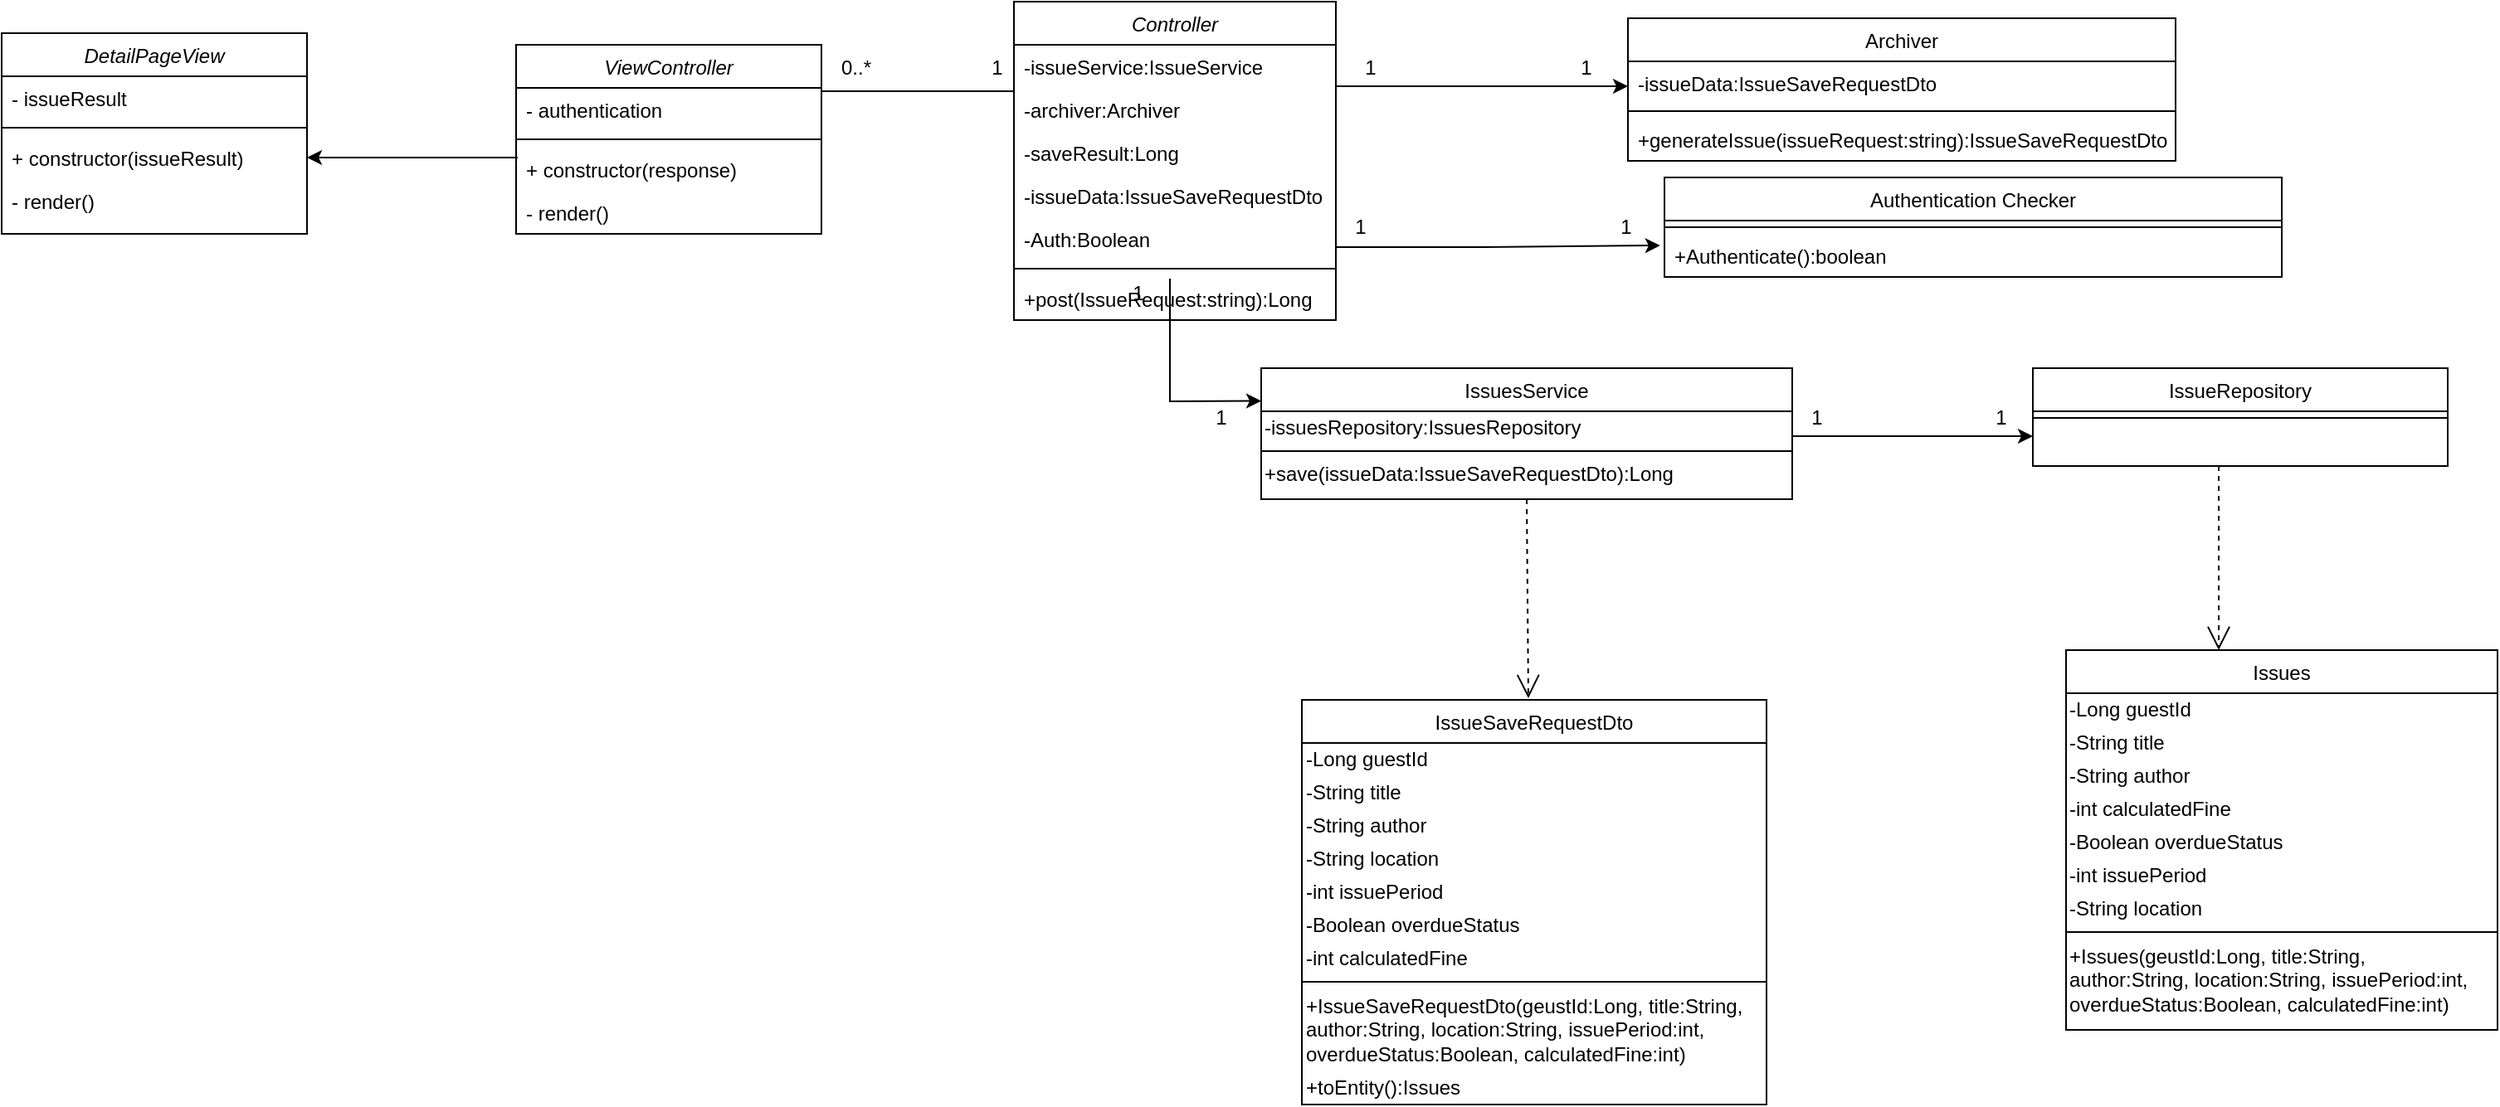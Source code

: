<?xml version="1.0" encoding="UTF-8"?>
<mxfile version="14.6.12" type="google">
  <diagram id="C5RBs43oDa-KdzZeNtuy" name="Page-1">
    <mxGraphModel dx="1527" dy="783" grid="1" gridSize="10" guides="1" tooltips="1" connect="1" arrows="1" fold="1" page="1" pageScale="1" pageWidth="827" pageHeight="1169" math="0" shadow="0">
      <root>
        <mxCell id="WIyWlLk6GJQsqaUBKTNV-0" />
        <mxCell id="WIyWlLk6GJQsqaUBKTNV-1" parent="WIyWlLk6GJQsqaUBKTNV-0" />
        <mxCell id="AxuUmQSzNAAfO9ZT8dnw-0" value="Archiver" style="swimlane;fontStyle=0;align=center;verticalAlign=top;childLayout=stackLayout;horizontal=1;startSize=26;horizontalStack=0;resizeParent=1;resizeLast=0;collapsible=1;marginBottom=0;rounded=0;shadow=0;strokeWidth=1;" parent="WIyWlLk6GJQsqaUBKTNV-1" vertex="1">
          <mxGeometry x="670" y="130" width="330" height="86" as="geometry">
            <mxRectangle x="550" y="140" width="160" height="26" as="alternateBounds" />
          </mxGeometry>
        </mxCell>
        <mxCell id="nDaeXKyStTspTRKtAWX4-8" value="-issueData:IssueSaveRequestDto" style="text;align=left;verticalAlign=top;spacingLeft=4;spacingRight=4;overflow=hidden;rotatable=0;points=[[0,0.5],[1,0.5]];portConstraint=eastwest;" parent="AxuUmQSzNAAfO9ZT8dnw-0" vertex="1">
          <mxGeometry y="26" width="330" height="26" as="geometry" />
        </mxCell>
        <mxCell id="AxuUmQSzNAAfO9ZT8dnw-1" value="" style="line;html=1;strokeWidth=1;align=left;verticalAlign=middle;spacingTop=-1;spacingLeft=3;spacingRight=3;rotatable=0;labelPosition=right;points=[];portConstraint=eastwest;" parent="AxuUmQSzNAAfO9ZT8dnw-0" vertex="1">
          <mxGeometry y="52" width="330" height="8" as="geometry" />
        </mxCell>
        <mxCell id="AxuUmQSzNAAfO9ZT8dnw-2" value="+generateIssue(issueRequest:string):IssueSaveRequestDto" style="text;align=left;verticalAlign=top;spacingLeft=4;spacingRight=4;overflow=hidden;rotatable=0;points=[[0,0.5],[1,0.5]];portConstraint=eastwest;" parent="AxuUmQSzNAAfO9ZT8dnw-0" vertex="1">
          <mxGeometry y="60" width="330" height="26" as="geometry" />
        </mxCell>
        <mxCell id="AxuUmQSzNAAfO9ZT8dnw-3" value="Controller" style="swimlane;fontStyle=2;align=center;verticalAlign=top;childLayout=stackLayout;horizontal=1;startSize=26;horizontalStack=0;resizeParent=1;resizeLast=0;collapsible=1;marginBottom=0;rounded=0;shadow=0;strokeWidth=1;" parent="WIyWlLk6GJQsqaUBKTNV-1" vertex="1">
          <mxGeometry x="300" y="120" width="194" height="192" as="geometry">
            <mxRectangle x="230" y="140" width="160" height="26" as="alternateBounds" />
          </mxGeometry>
        </mxCell>
        <mxCell id="JN8oMZw2X821u11_V-vm-0" value="-issueService:IssueService" style="text;align=left;verticalAlign=top;spacingLeft=4;spacingRight=4;overflow=hidden;rotatable=0;points=[[0,0.5],[1,0.5]];portConstraint=eastwest;" parent="AxuUmQSzNAAfO9ZT8dnw-3" vertex="1">
          <mxGeometry y="26" width="194" height="26" as="geometry" />
        </mxCell>
        <mxCell id="JN8oMZw2X821u11_V-vm-7" value="-archiver:Archiver&#xa;" style="text;align=left;verticalAlign=top;spacingLeft=4;spacingRight=4;overflow=hidden;rotatable=0;points=[[0,0.5],[1,0.5]];portConstraint=eastwest;" parent="AxuUmQSzNAAfO9ZT8dnw-3" vertex="1">
          <mxGeometry y="52" width="194" height="26" as="geometry" />
        </mxCell>
        <mxCell id="AxuUmQSzNAAfO9ZT8dnw-4" value="-saveResult:Long&#xa;" style="text;align=left;verticalAlign=top;spacingLeft=4;spacingRight=4;overflow=hidden;rotatable=0;points=[[0,0.5],[1,0.5]];portConstraint=eastwest;" parent="AxuUmQSzNAAfO9ZT8dnw-3" vertex="1">
          <mxGeometry y="78" width="194" height="26" as="geometry" />
        </mxCell>
        <mxCell id="AxuUmQSzNAAfO9ZT8dnw-5" value="-issueData:IssueSaveRequestDto" style="text;align=left;verticalAlign=top;spacingLeft=4;spacingRight=4;overflow=hidden;rotatable=0;points=[[0,0.5],[1,0.5]];portConstraint=eastwest;" parent="AxuUmQSzNAAfO9ZT8dnw-3" vertex="1">
          <mxGeometry y="104" width="194" height="26" as="geometry" />
        </mxCell>
        <mxCell id="hi3OFXsmv51m6sysRSgq-6" value="-Auth:Boolean&#xa;" style="text;align=left;verticalAlign=top;spacingLeft=4;spacingRight=4;overflow=hidden;rotatable=0;points=[[0,0.5],[1,0.5]];portConstraint=eastwest;" vertex="1" parent="AxuUmQSzNAAfO9ZT8dnw-3">
          <mxGeometry y="130" width="194" height="26" as="geometry" />
        </mxCell>
        <mxCell id="AxuUmQSzNAAfO9ZT8dnw-6" value="" style="line;html=1;strokeWidth=1;align=left;verticalAlign=middle;spacingTop=-1;spacingLeft=3;spacingRight=3;rotatable=0;labelPosition=right;points=[];portConstraint=eastwest;" parent="AxuUmQSzNAAfO9ZT8dnw-3" vertex="1">
          <mxGeometry y="156" width="194" height="10" as="geometry" />
        </mxCell>
        <mxCell id="AxuUmQSzNAAfO9ZT8dnw-7" value="+post(IssueRequest:string):Long" style="text;align=left;verticalAlign=top;spacingLeft=4;spacingRight=4;overflow=hidden;rotatable=0;points=[[0,0.5],[1,0.5]];portConstraint=eastwest;" parent="AxuUmQSzNAAfO9ZT8dnw-3" vertex="1">
          <mxGeometry y="166" width="194" height="26" as="geometry" />
        </mxCell>
        <mxCell id="AxuUmQSzNAAfO9ZT8dnw-8" value="" style="endArrow=classic;html=1;exitX=0.5;exitY=1;exitDx=0;exitDy=0;rounded=0;" parent="WIyWlLk6GJQsqaUBKTNV-1" edge="1">
          <mxGeometry width="50" height="50" relative="1" as="geometry">
            <mxPoint x="494" y="171" as="sourcePoint" />
            <mxPoint x="670" y="171" as="targetPoint" />
            <Array as="points">
              <mxPoint x="610" y="171" />
            </Array>
          </mxGeometry>
        </mxCell>
        <mxCell id="JN8oMZw2X821u11_V-vm-47" value="IssueRepository" style="swimlane;fontStyle=0;align=center;verticalAlign=top;childLayout=stackLayout;horizontal=1;startSize=26;horizontalStack=0;resizeParent=1;resizeLast=0;collapsible=1;marginBottom=0;rounded=0;shadow=0;strokeWidth=1;" parent="WIyWlLk6GJQsqaUBKTNV-1" vertex="1">
          <mxGeometry x="914" y="341" width="250" height="59" as="geometry">
            <mxRectangle x="340" y="380" width="170" height="26" as="alternateBounds" />
          </mxGeometry>
        </mxCell>
        <mxCell id="JN8oMZw2X821u11_V-vm-48" value="" style="line;html=1;strokeWidth=1;align=left;verticalAlign=middle;spacingTop=-1;spacingLeft=3;spacingRight=3;rotatable=0;labelPosition=right;points=[];portConstraint=eastwest;" parent="JN8oMZw2X821u11_V-vm-47" vertex="1">
          <mxGeometry y="26" width="250" height="8" as="geometry" />
        </mxCell>
        <mxCell id="JN8oMZw2X821u11_V-vm-52" value="" style="endArrow=classic;html=1;exitX=0.5;exitY=1;exitDx=0;exitDy=0;rounded=0;entryX=0;entryY=0.25;entryDx=0;entryDy=0;" parent="WIyWlLk6GJQsqaUBKTNV-1" target="JN8oMZw2X821u11_V-vm-53" edge="1">
          <mxGeometry width="50" height="50" relative="1" as="geometry">
            <mxPoint x="394" y="287" as="sourcePoint" />
            <mxPoint x="519" y="500" as="targetPoint" />
            <Array as="points">
              <mxPoint x="394" y="361" />
            </Array>
          </mxGeometry>
        </mxCell>
        <mxCell id="JN8oMZw2X821u11_V-vm-53" value="IssuesService" style="swimlane;fontStyle=0;align=center;verticalAlign=top;childLayout=stackLayout;horizontal=1;startSize=26;horizontalStack=0;resizeParent=1;resizeLast=0;collapsible=1;marginBottom=0;rounded=0;shadow=0;strokeWidth=1;" parent="WIyWlLk6GJQsqaUBKTNV-1" vertex="1">
          <mxGeometry x="449" y="341" width="320" height="79" as="geometry">
            <mxRectangle x="340" y="380" width="170" height="26" as="alternateBounds" />
          </mxGeometry>
        </mxCell>
        <mxCell id="JN8oMZw2X821u11_V-vm-54" value="-issuesRepository:IssuesRepository" style="text;html=1;align=left;verticalAlign=middle;resizable=0;points=[];autosize=1;strokeColor=none;" parent="JN8oMZw2X821u11_V-vm-53" vertex="1">
          <mxGeometry y="26" width="320" height="20" as="geometry" />
        </mxCell>
        <mxCell id="JN8oMZw2X821u11_V-vm-55" value="" style="line;html=1;strokeWidth=1;align=left;verticalAlign=middle;spacingTop=-1;spacingLeft=3;spacingRight=3;rotatable=0;labelPosition=right;points=[];portConstraint=eastwest;" parent="JN8oMZw2X821u11_V-vm-53" vertex="1">
          <mxGeometry y="46" width="320" height="8" as="geometry" />
        </mxCell>
        <mxCell id="JN8oMZw2X821u11_V-vm-56" value="+save(issueData:IssueSaveRequestDto):Long" style="text;html=1;align=left;verticalAlign=middle;resizable=0;points=[];autosize=1;strokeColor=none;" parent="JN8oMZw2X821u11_V-vm-53" vertex="1">
          <mxGeometry y="54" width="320" height="20" as="geometry" />
        </mxCell>
        <mxCell id="JN8oMZw2X821u11_V-vm-59" value="Issues" style="swimlane;fontStyle=0;align=center;verticalAlign=top;childLayout=stackLayout;horizontal=1;startSize=26;horizontalStack=0;resizeParent=1;resizeLast=0;collapsible=1;marginBottom=0;rounded=0;shadow=0;strokeWidth=1;" parent="WIyWlLk6GJQsqaUBKTNV-1" vertex="1">
          <mxGeometry x="934" y="511" width="260" height="229" as="geometry">
            <mxRectangle x="340" y="380" width="170" height="26" as="alternateBounds" />
          </mxGeometry>
        </mxCell>
        <mxCell id="nDaeXKyStTspTRKtAWX4-1" value="-Long guestId" style="text;html=1;align=left;verticalAlign=middle;resizable=0;points=[];autosize=1;strokeColor=none;" parent="JN8oMZw2X821u11_V-vm-59" vertex="1">
          <mxGeometry y="26" width="260" height="20" as="geometry" />
        </mxCell>
        <mxCell id="nDaeXKyStTspTRKtAWX4-2" value="-String title&lt;span style=&quot;color: rgba(0 , 0 , 0 , 0) ; font-family: monospace ; font-size: 0px&quot;&gt;%3CmxGraphModel%3E%3Croot%3E%3CmxCell%20id%3D%220%22%2F%3E%3CmxCell%20id%3D%221%22%20parent%3D%220%22%2F%3E%3CmxCell%20id%3D%222%22%20value%3D%22%2B%22%20style%3D%22text%3Bhtml%3D1%3Balign%3Dleft%3BverticalAlign%3Dmiddle%3Bresizable%3D0%3Bpoints%3D%5B%5D%3Bautosize%3D1%3BstrokeColor%3Dnone%3B%22%20vertex%3D%221%22%20parent%3D%221%22%3E%3CmxGeometry%20x%3D%22730%22%20y%3D%22296%22%20width%3D%22180%22%20height%3D%2220%22%20as%3D%22geometry%22%2F%3E%3C%2FmxCell%3E%3C%2Froot%3E%3C%2FmxGraphModel%3E&lt;/span&gt;" style="text;html=1;align=left;verticalAlign=middle;resizable=0;points=[];autosize=1;strokeColor=none;" parent="JN8oMZw2X821u11_V-vm-59" vertex="1">
          <mxGeometry y="46" width="260" height="20" as="geometry" />
        </mxCell>
        <mxCell id="nDaeXKyStTspTRKtAWX4-3" value="-String author&lt;span style=&quot;color: rgba(0 , 0 , 0 , 0) ; font-family: monospace ; font-size: 0px&quot;&gt;%3CmxGraphModel%3E%3Croot%3E%3CmxCell%20id%3D%220%22%2F%3E%3CmxCell%20id%3D%221%22%20parent%3D%220%22%2F%3E%3CmxCell%20id%3D%222%22%20value%3D%22%2B%22%20style%3D%22text%3Bhtml%3D1%3Balign%3Dleft%3BverticalAlign%3Dmiddle%3Bresizable%3D0%3Bpoints%3D%5B%5D%3Bautosize%3D1%3BstrokeColor%3Dnone%3B%22%20vertex%3D%221%22%20parent%3D%221%22%3E%3CmxGeometry%20x%3D%22730%22%20y%3D%22296%22%20width%3D%22180%22%20height%3D%2220%22%20as%3D%22geometry%22%2F%3E%3C%2FmxCell%3E%3C%2Froot%3E%3C%2FmxGraphModel%3E&lt;/span&gt;" style="text;html=1;align=left;verticalAlign=middle;resizable=0;points=[];autosize=1;strokeColor=none;" parent="JN8oMZw2X821u11_V-vm-59" vertex="1">
          <mxGeometry y="66" width="260" height="20" as="geometry" />
        </mxCell>
        <mxCell id="nDaeXKyStTspTRKtAWX4-7" value="-int calculatedFine&lt;span style=&quot;color: rgba(0 , 0 , 0 , 0) ; font-family: monospace ; font-size: 0px&quot;&gt;3CmxGraphModel%3E%3Croot%3E%3CmxCell%20id%3D%220%22%2F%3E%3CmxCell%20id%3D%221%22%20parent%3D%220%22%2F%3E%3CmxCell%20id%3D%222%22%20value%3D%22%2B%22%20style%3D%22text%3Bhtml%3D1%3Balign%3Dleft%3BverticalAlign%3Dmiddle%3Bresizable%3D0%3Bpoints%3D%5B%5D%3Bautosize%3D1%3BstrokeColor%3Dnone%3B%22%20vertex%3D%221%22%20parent%3D%221%22%3E%3CmxGeometry%20x%3D%22730%22%20y%3D%22296%22%20width%3D%22180%22%20height%3D%2220%22%20as%3D%22geometry%22%2F%3E%3C%2FmxCell%3E%3C%2Froot%3E%3C%2FmxGraphModel%3E&lt;/span&gt;" style="text;html=1;align=left;verticalAlign=middle;resizable=0;points=[];autosize=1;strokeColor=none;" parent="JN8oMZw2X821u11_V-vm-59" vertex="1">
          <mxGeometry y="86" width="260" height="20" as="geometry" />
        </mxCell>
        <mxCell id="nDaeXKyStTspTRKtAWX4-6" value="-Boolean overdueStatus&lt;span style=&quot;color: rgba(0 , 0 , 0 , 0) ; font-family: monospace ; font-size: 0px&quot;&gt;%3CmxGraphModel%3E%3Croot%3E%3CmxCell%20id%3D%220%22%2F%3E%3CmxCell%20id%3D%221%22%20parent%3D%220%22%2F%3E%3CmxCell%20id%3D%222%22%20value%3D%22%2B%22%20style%3D%22text%3Bhtml%3D1%3Balign%3Dleft%3BverticalAlign%3Dmiddle%3Bresizable%3D0%3Bpoints%3D%5B%5D%3Bautosize%3D1%3BstrokeColor%3Dnone%3B%22%20vertex%3D%221%22%20parent%3D%221%22%3E%3CmxGeometry%20x%3D%22730%22%20y%3D%22296%22%20width%3D%22180%22%20height%3D%2220%22%20as%3D%22geometry%22%2F%3E%3C%2FmxCell%3E%3C%2Froot%3E%3C%2FmxGraphModel%3E&lt;/span&gt;" style="text;html=1;align=left;verticalAlign=middle;resizable=0;points=[];autosize=1;strokeColor=none;" parent="JN8oMZw2X821u11_V-vm-59" vertex="1">
          <mxGeometry y="106" width="260" height="20" as="geometry" />
        </mxCell>
        <mxCell id="nDaeXKyStTspTRKtAWX4-5" value="-int issuePeriod&lt;span style=&quot;color: rgba(0 , 0 , 0 , 0) ; font-family: monospace ; font-size: 0px&quot;&gt;mxGraphModel%3E%3Croot%3E%3CmxCell%20id%3D%220%22%2F%3E%3CmxCell%20id%3D%221%22%20parent%3D%220%22%2F%3E%3CmxCell%20id%3D%222%22%20value%3D%22%2B%22%20style%3D%22text%3Bhtml%3D1%3Balign%3Dleft%3BverticalAlign%3Dmiddle%3Bresizable%3D0%3Bpoints%3D%5B%5D%3Bautosize%3D1%3BstrokeColor%3Dnone%3B%22%20vertex%3D%221%22%20parent%3D%221%22%3E%3CmxGeometry%20x%3D%22730%22%20y%3D%22296%22%20width%3D%22180%22%20height%3D%2220%22%20as%3D%22geometry%22%2F%3E%3C%2FmxCell%3E%3C%2Froot%3E%3C%2FmxGraphModel&lt;/span&gt;" style="text;html=1;align=left;verticalAlign=middle;resizable=0;points=[];autosize=1;strokeColor=none;" parent="JN8oMZw2X821u11_V-vm-59" vertex="1">
          <mxGeometry y="126" width="260" height="20" as="geometry" />
        </mxCell>
        <mxCell id="nDaeXKyStTspTRKtAWX4-4" value="-String location&lt;span style=&quot;color: rgba(0 , 0 , 0 , 0) ; font-family: monospace ; font-size: 0px&quot;&gt;%3E%3Croot%3E%3CmxCell%20id%3D%220%22%2F%3E%3CmxCell%20id%3D%221%22%20parent%3D%220%22%2F%3E%3CmxCell%20id%3D%222%22%20value%3D%22%2B%22%20style%3D%22text%3Bhtml%3D1%3Balign%3Dleft%3BverticalAlign%3Dmiddle%3Bresizable%3D0%3Bpoints%3D%5B%5D%3Bautosize%3D1%3BstrokeColor%3Dnone%3B%22%20vertex%3D%221%22%20parent%3D%221%22%3E%3CmxGeometry%20x%3D%22730%22%20y%3D%22296%22%20width%3D%22180%22%20height%3D%2220%22%20as%3D%22geometry%22%2F%3E%3C%2FmxCell%3E%3C%2Froot%3E%3C%2FmxGraphModel&lt;/span&gt;" style="text;html=1;align=left;verticalAlign=middle;resizable=0;points=[];autosize=1;strokeColor=none;" parent="JN8oMZw2X821u11_V-vm-59" vertex="1">
          <mxGeometry y="146" width="260" height="20" as="geometry" />
        </mxCell>
        <mxCell id="JN8oMZw2X821u11_V-vm-69" value="" style="line;html=1;strokeWidth=1;align=left;verticalAlign=middle;spacingTop=-1;spacingLeft=3;spacingRight=3;rotatable=0;labelPosition=right;points=[];portConstraint=eastwest;" parent="JN8oMZw2X821u11_V-vm-59" vertex="1">
          <mxGeometry y="166" width="260" height="8" as="geometry" />
        </mxCell>
        <mxCell id="JN8oMZw2X821u11_V-vm-70" value="+Issues(geustId:Long, title:String,&lt;br&gt;author:String, location:String, issuePeriod:int,&lt;br&gt;overdueStatus:Boolean, calculatedFine:int)" style="text;html=1;align=left;verticalAlign=middle;resizable=0;points=[];autosize=1;strokeColor=none;" parent="JN8oMZw2X821u11_V-vm-59" vertex="1">
          <mxGeometry y="174" width="260" height="50" as="geometry" />
        </mxCell>
        <mxCell id="JN8oMZw2X821u11_V-vm-71" value="IssueSaveRequestDto" style="swimlane;fontStyle=0;align=center;verticalAlign=top;childLayout=stackLayout;horizontal=1;startSize=26;horizontalStack=0;resizeParent=1;resizeLast=0;collapsible=1;marginBottom=0;rounded=0;shadow=0;strokeWidth=1;" parent="WIyWlLk6GJQsqaUBKTNV-1" vertex="1">
          <mxGeometry x="473.5" y="541" width="280" height="244" as="geometry">
            <mxRectangle x="340" y="380" width="170" height="26" as="alternateBounds" />
          </mxGeometry>
        </mxCell>
        <mxCell id="JN8oMZw2X821u11_V-vm-72" value="-Long guestId" style="text;html=1;align=left;verticalAlign=middle;resizable=0;points=[];autosize=1;strokeColor=none;" parent="JN8oMZw2X821u11_V-vm-71" vertex="1">
          <mxGeometry y="26" width="280" height="20" as="geometry" />
        </mxCell>
        <mxCell id="JN8oMZw2X821u11_V-vm-73" value="-String title&lt;span style=&quot;color: rgba(0 , 0 , 0 , 0) ; font-family: monospace ; font-size: 0px&quot;&gt;%3CmxGraphModel%3E%3Croot%3E%3CmxCell%20id%3D%220%22%2F%3E%3CmxCell%20id%3D%221%22%20parent%3D%220%22%2F%3E%3CmxCell%20id%3D%222%22%20value%3D%22%2B%22%20style%3D%22text%3Bhtml%3D1%3Balign%3Dleft%3BverticalAlign%3Dmiddle%3Bresizable%3D0%3Bpoints%3D%5B%5D%3Bautosize%3D1%3BstrokeColor%3Dnone%3B%22%20vertex%3D%221%22%20parent%3D%221%22%3E%3CmxGeometry%20x%3D%22730%22%20y%3D%22296%22%20width%3D%22180%22%20height%3D%2220%22%20as%3D%22geometry%22%2F%3E%3C%2FmxCell%3E%3C%2Froot%3E%3C%2FmxGraphModel%3E&lt;/span&gt;" style="text;html=1;align=left;verticalAlign=middle;resizable=0;points=[];autosize=1;strokeColor=none;" parent="JN8oMZw2X821u11_V-vm-71" vertex="1">
          <mxGeometry y="46" width="280" height="20" as="geometry" />
        </mxCell>
        <mxCell id="JN8oMZw2X821u11_V-vm-74" value="-String author&lt;span style=&quot;color: rgba(0 , 0 , 0 , 0) ; font-family: monospace ; font-size: 0px&quot;&gt;%3CmxGraphModel%3E%3Croot%3E%3CmxCell%20id%3D%220%22%2F%3E%3CmxCell%20id%3D%221%22%20parent%3D%220%22%2F%3E%3CmxCell%20id%3D%222%22%20value%3D%22%2B%22%20style%3D%22text%3Bhtml%3D1%3Balign%3Dleft%3BverticalAlign%3Dmiddle%3Bresizable%3D0%3Bpoints%3D%5B%5D%3Bautosize%3D1%3BstrokeColor%3Dnone%3B%22%20vertex%3D%221%22%20parent%3D%221%22%3E%3CmxGeometry%20x%3D%22730%22%20y%3D%22296%22%20width%3D%22180%22%20height%3D%2220%22%20as%3D%22geometry%22%2F%3E%3C%2FmxCell%3E%3C%2Froot%3E%3C%2FmxGraphModel%3E&lt;/span&gt;" style="text;html=1;align=left;verticalAlign=middle;resizable=0;points=[];autosize=1;strokeColor=none;" parent="JN8oMZw2X821u11_V-vm-71" vertex="1">
          <mxGeometry y="66" width="280" height="20" as="geometry" />
        </mxCell>
        <mxCell id="JN8oMZw2X821u11_V-vm-77" value="-String location&lt;span style=&quot;color: rgba(0 , 0 , 0 , 0) ; font-family: monospace ; font-size: 0px&quot;&gt;%3E%3Croot%3E%3CmxCell%20id%3D%220%22%2F%3E%3CmxCell%20id%3D%221%22%20parent%3D%220%22%2F%3E%3CmxCell%20id%3D%222%22%20value%3D%22%2B%22%20style%3D%22text%3Bhtml%3D1%3Balign%3Dleft%3BverticalAlign%3Dmiddle%3Bresizable%3D0%3Bpoints%3D%5B%5D%3Bautosize%3D1%3BstrokeColor%3Dnone%3B%22%20vertex%3D%221%22%20parent%3D%221%22%3E%3CmxGeometry%20x%3D%22730%22%20y%3D%22296%22%20width%3D%22180%22%20height%3D%2220%22%20as%3D%22geometry%22%2F%3E%3C%2FmxCell%3E%3C%2Froot%3E%3C%2FmxGraphModel&lt;/span&gt;" style="text;html=1;align=left;verticalAlign=middle;resizable=0;points=[];autosize=1;strokeColor=none;" parent="JN8oMZw2X821u11_V-vm-71" vertex="1">
          <mxGeometry y="86" width="280" height="20" as="geometry" />
        </mxCell>
        <mxCell id="JN8oMZw2X821u11_V-vm-78" value="-int issuePeriod&lt;span style=&quot;color: rgba(0 , 0 , 0 , 0) ; font-family: monospace ; font-size: 0px&quot;&gt;mxGraphModel%3E%3Croot%3E%3CmxCell%20id%3D%220%22%2F%3E%3CmxCell%20id%3D%221%22%20parent%3D%220%22%2F%3E%3CmxCell%20id%3D%222%22%20value%3D%22%2B%22%20style%3D%22text%3Bhtml%3D1%3Balign%3Dleft%3BverticalAlign%3Dmiddle%3Bresizable%3D0%3Bpoints%3D%5B%5D%3Bautosize%3D1%3BstrokeColor%3Dnone%3B%22%20vertex%3D%221%22%20parent%3D%221%22%3E%3CmxGeometry%20x%3D%22730%22%20y%3D%22296%22%20width%3D%22180%22%20height%3D%2220%22%20as%3D%22geometry%22%2F%3E%3C%2FmxCell%3E%3C%2Froot%3E%3C%2FmxGraphModel&lt;/span&gt;" style="text;html=1;align=left;verticalAlign=middle;resizable=0;points=[];autosize=1;strokeColor=none;" parent="JN8oMZw2X821u11_V-vm-71" vertex="1">
          <mxGeometry y="106" width="280" height="20" as="geometry" />
        </mxCell>
        <mxCell id="JN8oMZw2X821u11_V-vm-75" value="-Boolean overdueStatus&lt;span style=&quot;color: rgba(0 , 0 , 0 , 0) ; font-family: monospace ; font-size: 0px&quot;&gt;%3CmxGraphModel%3E%3Croot%3E%3CmxCell%20id%3D%220%22%2F%3E%3CmxCell%20id%3D%221%22%20parent%3D%220%22%2F%3E%3CmxCell%20id%3D%222%22%20value%3D%22%2B%22%20style%3D%22text%3Bhtml%3D1%3Balign%3Dleft%3BverticalAlign%3Dmiddle%3Bresizable%3D0%3Bpoints%3D%5B%5D%3Bautosize%3D1%3BstrokeColor%3Dnone%3B%22%20vertex%3D%221%22%20parent%3D%221%22%3E%3CmxGeometry%20x%3D%22730%22%20y%3D%22296%22%20width%3D%22180%22%20height%3D%2220%22%20as%3D%22geometry%22%2F%3E%3C%2FmxCell%3E%3C%2Froot%3E%3C%2FmxGraphModel%3E&lt;/span&gt;" style="text;html=1;align=left;verticalAlign=middle;resizable=0;points=[];autosize=1;strokeColor=none;" parent="JN8oMZw2X821u11_V-vm-71" vertex="1">
          <mxGeometry y="126" width="280" height="20" as="geometry" />
        </mxCell>
        <mxCell id="JN8oMZw2X821u11_V-vm-79" value="-int calculatedFine&lt;span style=&quot;color: rgba(0 , 0 , 0 , 0) ; font-family: monospace ; font-size: 0px&quot;&gt;3CmxGraphModel%3E%3Croot%3E%3CmxCell%20id%3D%220%22%2F%3E%3CmxCell%20id%3D%221%22%20parent%3D%220%22%2F%3E%3CmxCell%20id%3D%222%22%20value%3D%22%2B%22%20style%3D%22text%3Bhtml%3D1%3Balign%3Dleft%3BverticalAlign%3Dmiddle%3Bresizable%3D0%3Bpoints%3D%5B%5D%3Bautosize%3D1%3BstrokeColor%3Dnone%3B%22%20vertex%3D%221%22%20parent%3D%221%22%3E%3CmxGeometry%20x%3D%22730%22%20y%3D%22296%22%20width%3D%22180%22%20height%3D%2220%22%20as%3D%22geometry%22%2F%3E%3C%2FmxCell%3E%3C%2Froot%3E%3C%2FmxGraphModel%3E&lt;/span&gt;" style="text;html=1;align=left;verticalAlign=middle;resizable=0;points=[];autosize=1;strokeColor=none;" parent="JN8oMZw2X821u11_V-vm-71" vertex="1">
          <mxGeometry y="146" width="280" height="20" as="geometry" />
        </mxCell>
        <mxCell id="JN8oMZw2X821u11_V-vm-81" value="" style="line;html=1;strokeWidth=1;align=left;verticalAlign=middle;spacingTop=-1;spacingLeft=3;spacingRight=3;rotatable=0;labelPosition=right;points=[];portConstraint=eastwest;" parent="JN8oMZw2X821u11_V-vm-71" vertex="1">
          <mxGeometry y="166" width="280" height="8" as="geometry" />
        </mxCell>
        <mxCell id="JN8oMZw2X821u11_V-vm-82" value="+IssueSaveRequestDto(geustId:Long, title:String,&lt;br&gt;author:String, location:String, issuePeriod:int,&lt;br&gt;overdueStatus:Boolean, calculatedFine:int)" style="text;html=1;align=left;verticalAlign=middle;resizable=0;points=[];autosize=1;strokeColor=none;" parent="JN8oMZw2X821u11_V-vm-71" vertex="1">
          <mxGeometry y="174" width="280" height="50" as="geometry" />
        </mxCell>
        <mxCell id="nDaeXKyStTspTRKtAWX4-0" value="+toEntity():Issues" style="text;html=1;align=left;verticalAlign=middle;resizable=0;points=[];autosize=1;strokeColor=none;" parent="JN8oMZw2X821u11_V-vm-71" vertex="1">
          <mxGeometry y="224" width="280" height="20" as="geometry" />
        </mxCell>
        <mxCell id="JN8oMZw2X821u11_V-vm-83" value="" style="endArrow=open;endSize=12;dashed=1;html=1;rounded=0;exitX=0.5;exitY=1;exitDx=0;exitDy=0;" parent="WIyWlLk6GJQsqaUBKTNV-1" source="JN8oMZw2X821u11_V-vm-53" edge="1">
          <mxGeometry x="-1" y="-106" width="160" relative="1" as="geometry">
            <mxPoint x="608.5" y="455" as="sourcePoint" />
            <mxPoint x="610" y="540" as="targetPoint" />
            <Array as="points" />
            <mxPoint x="-10" y="-22" as="offset" />
          </mxGeometry>
        </mxCell>
        <mxCell id="JN8oMZw2X821u11_V-vm-84" value="" style="endArrow=open;endSize=12;dashed=1;html=1;rounded=0;" parent="WIyWlLk6GJQsqaUBKTNV-1" edge="1">
          <mxGeometry x="-1" y="-106" width="160" relative="1" as="geometry">
            <mxPoint x="1026" y="400" as="sourcePoint" />
            <mxPoint x="1026" y="511" as="targetPoint" />
            <Array as="points" />
            <mxPoint x="-10" y="-22" as="offset" />
          </mxGeometry>
        </mxCell>
        <mxCell id="JN8oMZw2X821u11_V-vm-85" value="" style="endArrow=classic;html=1;exitX=1;exitY=0.75;exitDx=0;exitDy=0;rounded=0;exitPerimeter=0;entryX=0;entryY=0.35;entryDx=0;entryDy=0;entryPerimeter=0;" parent="WIyWlLk6GJQsqaUBKTNV-1" source="JN8oMZw2X821u11_V-vm-54" edge="1">
          <mxGeometry width="50" height="50" relative="1" as="geometry">
            <mxPoint x="809" y="371" as="sourcePoint" />
            <mxPoint x="914" y="382" as="targetPoint" />
            <Array as="points" />
          </mxGeometry>
        </mxCell>
        <mxCell id="JN8oMZw2X821u11_V-vm-89" value="1" style="text;html=1;strokeColor=none;fillColor=none;align=center;verticalAlign=middle;whiteSpace=wrap;rounded=0;" parent="WIyWlLk6GJQsqaUBKTNV-1" vertex="1">
          <mxGeometry x="280" y="150" width="20" height="20" as="geometry" />
        </mxCell>
        <mxCell id="JN8oMZw2X821u11_V-vm-90" value="0..*" style="text;html=1;strokeColor=none;fillColor=none;align=center;verticalAlign=middle;whiteSpace=wrap;rounded=0;" parent="WIyWlLk6GJQsqaUBKTNV-1" vertex="1">
          <mxGeometry x="190" y="150" width="30" height="20" as="geometry" />
        </mxCell>
        <mxCell id="JN8oMZw2X821u11_V-vm-91" value="" style="line;strokeWidth=1;fillColor=none;align=left;verticalAlign=middle;spacingTop=-1;spacingLeft=3;spacingRight=3;rotatable=0;labelPosition=right;points=[];portConstraint=eastwest;" parent="WIyWlLk6GJQsqaUBKTNV-1" vertex="1">
          <mxGeometry x="184" y="170" width="116" height="8" as="geometry" />
        </mxCell>
        <mxCell id="nDaeXKyStTspTRKtAWX4-9" value="1" style="text;html=1;strokeColor=none;fillColor=none;align=center;verticalAlign=middle;whiteSpace=wrap;rounded=0;" parent="WIyWlLk6GJQsqaUBKTNV-1" vertex="1">
          <mxGeometry x="360" y="286" width="30" height="20" as="geometry" />
        </mxCell>
        <mxCell id="nDaeXKyStTspTRKtAWX4-10" value="1" style="text;html=1;strokeColor=none;fillColor=none;align=center;verticalAlign=middle;whiteSpace=wrap;rounded=0;" parent="WIyWlLk6GJQsqaUBKTNV-1" vertex="1">
          <mxGeometry x="410" y="360.5" width="30" height="20" as="geometry" />
        </mxCell>
        <mxCell id="nDaeXKyStTspTRKtAWX4-11" value="1" style="text;html=1;strokeColor=none;fillColor=none;align=center;verticalAlign=middle;whiteSpace=wrap;rounded=0;" parent="WIyWlLk6GJQsqaUBKTNV-1" vertex="1">
          <mxGeometry x="500" y="150" width="30" height="20" as="geometry" />
        </mxCell>
        <mxCell id="nDaeXKyStTspTRKtAWX4-12" value="1" style="text;html=1;strokeColor=none;fillColor=none;align=center;verticalAlign=middle;whiteSpace=wrap;rounded=0;" parent="WIyWlLk6GJQsqaUBKTNV-1" vertex="1">
          <mxGeometry x="630" y="150" width="30" height="20" as="geometry" />
        </mxCell>
        <mxCell id="nDaeXKyStTspTRKtAWX4-13" value="1" style="text;html=1;strokeColor=none;fillColor=none;align=center;verticalAlign=middle;whiteSpace=wrap;rounded=0;" parent="WIyWlLk6GJQsqaUBKTNV-1" vertex="1">
          <mxGeometry x="769" y="360.5" width="30" height="20" as="geometry" />
        </mxCell>
        <mxCell id="nDaeXKyStTspTRKtAWX4-14" value="1" style="text;html=1;strokeColor=none;fillColor=none;align=center;verticalAlign=middle;whiteSpace=wrap;rounded=0;" parent="WIyWlLk6GJQsqaUBKTNV-1" vertex="1">
          <mxGeometry x="880" y="360.5" width="30" height="20" as="geometry" />
        </mxCell>
        <mxCell id="Rsprig3qGAq2JzzQDzSg-0" style="edgeStyle=orthogonalEdgeStyle;rounded=0;orthogonalLoop=1;jettySize=auto;html=1;entryX=1;entryY=0.5;entryDx=0;entryDy=0;exitX=0.005;exitY=0.231;exitDx=0;exitDy=0;exitPerimeter=0;" parent="WIyWlLk6GJQsqaUBKTNV-1" source="Rsprig3qGAq2JzzQDzSg-4" target="Rsprig3qGAq2JzzQDzSg-16" edge="1">
          <mxGeometry relative="1" as="geometry">
            <mxPoint x="91.08" y="259.012" as="sourcePoint" />
          </mxGeometry>
        </mxCell>
        <mxCell id="Rsprig3qGAq2JzzQDzSg-1" value="ViewController" style="swimlane;fontStyle=2;align=center;verticalAlign=top;childLayout=stackLayout;horizontal=1;startSize=26;horizontalStack=0;resizeParent=1;resizeLast=0;collapsible=1;marginBottom=0;rounded=0;shadow=0;strokeWidth=1;" parent="WIyWlLk6GJQsqaUBKTNV-1" vertex="1">
          <mxGeometry y="146" width="184" height="114" as="geometry">
            <mxRectangle x="230" y="140" width="160" height="26" as="alternateBounds" />
          </mxGeometry>
        </mxCell>
        <mxCell id="Rsprig3qGAq2JzzQDzSg-2" value="- authentication" style="text;align=left;verticalAlign=top;spacingLeft=4;spacingRight=4;overflow=hidden;rotatable=0;points=[[0,0.5],[1,0.5]];portConstraint=eastwest;" parent="Rsprig3qGAq2JzzQDzSg-1" vertex="1">
          <mxGeometry y="26" width="184" height="26" as="geometry" />
        </mxCell>
        <mxCell id="Rsprig3qGAq2JzzQDzSg-3" value="" style="line;html=1;strokeWidth=1;align=left;verticalAlign=middle;spacingTop=-1;spacingLeft=3;spacingRight=3;rotatable=0;labelPosition=right;points=[];portConstraint=eastwest;" parent="Rsprig3qGAq2JzzQDzSg-1" vertex="1">
          <mxGeometry y="52" width="184" height="10" as="geometry" />
        </mxCell>
        <mxCell id="Rsprig3qGAq2JzzQDzSg-4" value="+ constructor(response)" style="text;align=left;verticalAlign=top;spacingLeft=4;spacingRight=4;overflow=hidden;rotatable=0;points=[[0,0.5],[1,0.5]];portConstraint=eastwest;" parent="Rsprig3qGAq2JzzQDzSg-1" vertex="1">
          <mxGeometry y="62" width="184" height="26" as="geometry" />
        </mxCell>
        <mxCell id="Rsprig3qGAq2JzzQDzSg-5" value="- render()" style="text;align=left;verticalAlign=top;spacingLeft=4;spacingRight=4;overflow=hidden;rotatable=0;points=[[0,0.5],[1,0.5]];portConstraint=eastwest;" parent="Rsprig3qGAq2JzzQDzSg-1" vertex="1">
          <mxGeometry y="88" width="184" height="26" as="geometry" />
        </mxCell>
        <mxCell id="Rsprig3qGAq2JzzQDzSg-13" value="DetailPageView" style="swimlane;fontStyle=2;align=center;verticalAlign=top;childLayout=stackLayout;horizontal=1;startSize=26;horizontalStack=0;resizeParent=1;resizeLast=0;collapsible=1;marginBottom=0;rounded=0;shadow=0;strokeWidth=1;" parent="WIyWlLk6GJQsqaUBKTNV-1" vertex="1">
          <mxGeometry x="-310" y="139" width="184" height="121" as="geometry">
            <mxRectangle x="230" y="140" width="160" height="26" as="alternateBounds" />
          </mxGeometry>
        </mxCell>
        <mxCell id="Rsprig3qGAq2JzzQDzSg-14" value="- issueResult" style="text;align=left;verticalAlign=top;spacingLeft=4;spacingRight=4;overflow=hidden;rotatable=0;points=[[0,0.5],[1,0.5]];portConstraint=eastwest;" parent="Rsprig3qGAq2JzzQDzSg-13" vertex="1">
          <mxGeometry y="26" width="184" height="26" as="geometry" />
        </mxCell>
        <mxCell id="Rsprig3qGAq2JzzQDzSg-15" value="" style="line;html=1;strokeWidth=1;align=left;verticalAlign=middle;spacingTop=-1;spacingLeft=3;spacingRight=3;rotatable=0;labelPosition=right;points=[];portConstraint=eastwest;" parent="Rsprig3qGAq2JzzQDzSg-13" vertex="1">
          <mxGeometry y="52" width="184" height="10" as="geometry" />
        </mxCell>
        <mxCell id="Rsprig3qGAq2JzzQDzSg-16" value="+ constructor(issueResult)" style="text;align=left;verticalAlign=top;spacingLeft=4;spacingRight=4;overflow=hidden;rotatable=0;points=[[0,0.5],[1,0.5]];portConstraint=eastwest;" parent="Rsprig3qGAq2JzzQDzSg-13" vertex="1">
          <mxGeometry y="62" width="184" height="26" as="geometry" />
        </mxCell>
        <mxCell id="Rsprig3qGAq2JzzQDzSg-17" value="- render()" style="text;align=left;verticalAlign=top;spacingLeft=4;spacingRight=4;overflow=hidden;rotatable=0;points=[[0,0.5],[1,0.5]];portConstraint=eastwest;" parent="Rsprig3qGAq2JzzQDzSg-13" vertex="1">
          <mxGeometry y="88" width="184" height="26" as="geometry" />
        </mxCell>
        <mxCell id="hi3OFXsmv51m6sysRSgq-0" value="Authentication Checker" style="swimlane;fontStyle=0;align=center;verticalAlign=top;childLayout=stackLayout;horizontal=1;startSize=26;horizontalStack=0;resizeParent=1;resizeLast=0;collapsible=1;marginBottom=0;rounded=0;shadow=0;strokeWidth=1;" vertex="1" parent="WIyWlLk6GJQsqaUBKTNV-1">
          <mxGeometry x="692" y="226" width="372" height="60" as="geometry">
            <mxRectangle x="550" y="140" width="160" height="26" as="alternateBounds" />
          </mxGeometry>
        </mxCell>
        <mxCell id="hi3OFXsmv51m6sysRSgq-1" value="" style="line;html=1;strokeWidth=1;align=left;verticalAlign=middle;spacingTop=-1;spacingLeft=3;spacingRight=3;rotatable=0;labelPosition=right;points=[];portConstraint=eastwest;" vertex="1" parent="hi3OFXsmv51m6sysRSgq-0">
          <mxGeometry y="26" width="372" height="8" as="geometry" />
        </mxCell>
        <mxCell id="hi3OFXsmv51m6sysRSgq-2" value="+Authenticate():boolean" style="text;align=left;verticalAlign=top;spacingLeft=4;spacingRight=4;overflow=hidden;rotatable=0;points=[[0,0.5],[1,0.5]];portConstraint=eastwest;" vertex="1" parent="hi3OFXsmv51m6sysRSgq-0">
          <mxGeometry y="34" width="372" height="26" as="geometry" />
        </mxCell>
        <mxCell id="hi3OFXsmv51m6sysRSgq-3" value="" style="endArrow=classic;html=1;rounded=0;entryX=-0.007;entryY=0.269;entryDx=0;entryDy=0;entryPerimeter=0;" edge="1" parent="WIyWlLk6GJQsqaUBKTNV-1" target="hi3OFXsmv51m6sysRSgq-2">
          <mxGeometry width="50" height="50" relative="1" as="geometry">
            <mxPoint x="494" y="268" as="sourcePoint" />
            <mxPoint x="644" y="268" as="targetPoint" />
            <Array as="points">
              <mxPoint x="584" y="268" />
            </Array>
          </mxGeometry>
        </mxCell>
        <mxCell id="hi3OFXsmv51m6sysRSgq-4" value="1" style="text;html=1;strokeColor=none;fillColor=none;align=center;verticalAlign=middle;whiteSpace=wrap;rounded=0;" vertex="1" parent="WIyWlLk6GJQsqaUBKTNV-1">
          <mxGeometry x="494" y="246" width="30" height="20" as="geometry" />
        </mxCell>
        <mxCell id="hi3OFXsmv51m6sysRSgq-5" value="1" style="text;html=1;strokeColor=none;fillColor=none;align=center;verticalAlign=middle;whiteSpace=wrap;rounded=0;" vertex="1" parent="WIyWlLk6GJQsqaUBKTNV-1">
          <mxGeometry x="654" y="246" width="30" height="20" as="geometry" />
        </mxCell>
      </root>
    </mxGraphModel>
  </diagram>
</mxfile>
